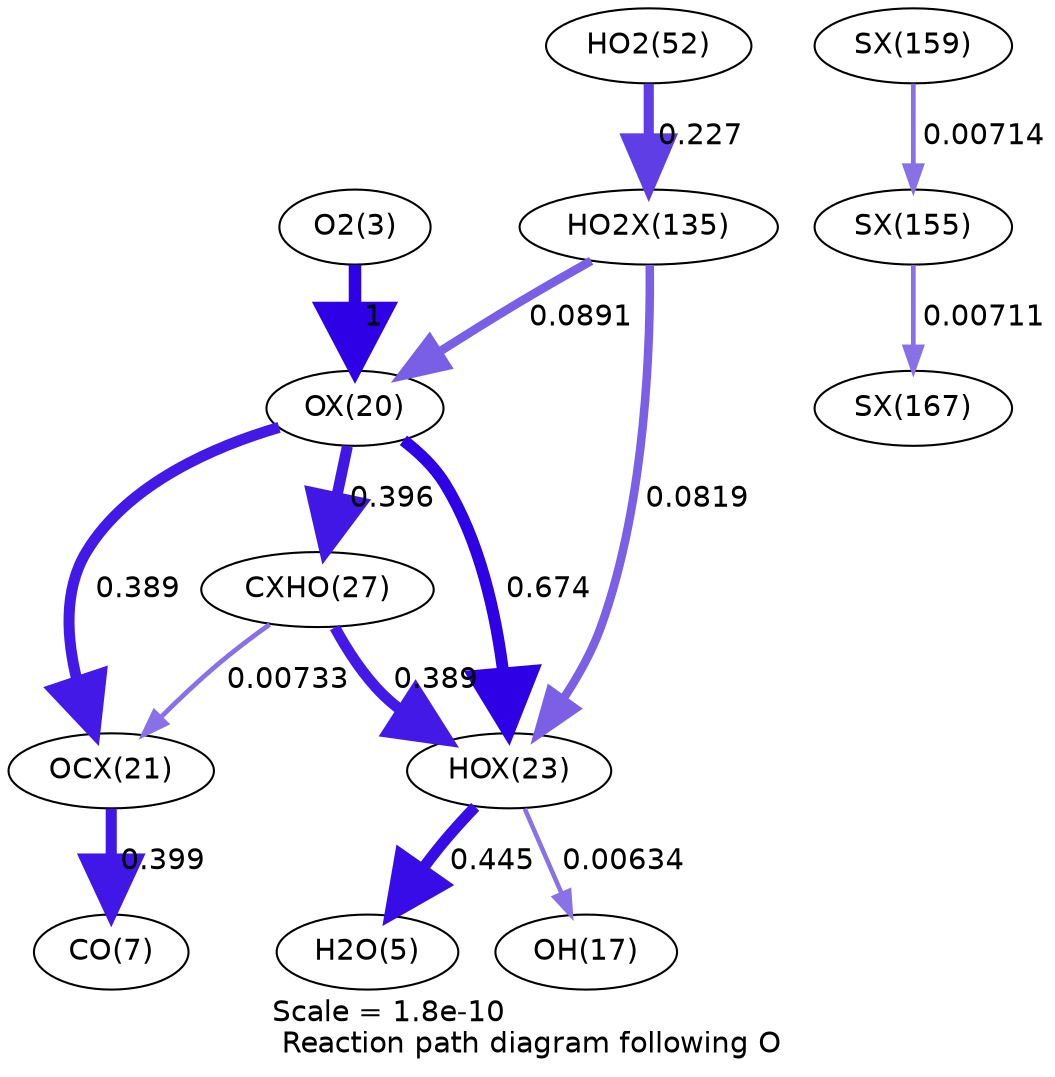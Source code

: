 digraph reaction_paths {
center=1;
s5 -> s24[fontname="Helvetica", penwidth=6, arrowsize=3, color="0.7, 1.5, 0.9"
, label=" 1"];
s24 -> s27[fontname="Helvetica", penwidth=5.7, arrowsize=2.85, color="0.7, 1.17, 0.9"
, label=" 0.674"];
s24 -> s30[fontname="Helvetica", penwidth=5.3, arrowsize=2.65, color="0.7, 0.896, 0.9"
, label=" 0.396"];
s24 -> s25[fontname="Helvetica", penwidth=5.29, arrowsize=2.64, color="0.7, 0.889, 0.9"
, label=" 0.389"];
s41 -> s24[fontname="Helvetica", penwidth=4.17, arrowsize=2.09, color="0.7, 0.589, 0.9"
, label=" 0.0891"];
s27 -> s19[fontname="Helvetica", penwidth=2.18, arrowsize=1.09, color="0.7, 0.506, 0.9"
, label=" 0.00634"];
s27 -> s7[fontname="Helvetica", penwidth=5.39, arrowsize=2.69, color="0.7, 0.945, 0.9"
, label=" 0.445"];
s30 -> s27[fontname="Helvetica", penwidth=5.29, arrowsize=2.64, color="0.7, 0.889, 0.9"
, label=" 0.389"];
s41 -> s27[fontname="Helvetica", penwidth=4.11, arrowsize=2.06, color="0.7, 0.582, 0.9"
, label=" 0.0819"];
s30 -> s25[fontname="Helvetica", penwidth=2.29, arrowsize=1.14, color="0.7, 0.507, 0.9"
, label=" 0.00733"];
s25 -> s9[fontname="Helvetica", penwidth=5.31, arrowsize=2.65, color="0.7, 0.899, 0.9"
, label=" 0.399"];
s21 -> s41[fontname="Helvetica", penwidth=4.88, arrowsize=2.44, color="0.7, 0.727, 0.9"
, label=" 0.227"];
s45 -> s44[fontname="Helvetica", penwidth=2.27, arrowsize=1.13, color="0.7, 0.507, 0.9"
, label=" 0.00714"];
s44 -> s46[fontname="Helvetica", penwidth=2.27, arrowsize=1.13, color="0.7, 0.507, 0.9"
, label=" 0.00711"];
s5 [ fontname="Helvetica", label="O2(3)"];
s7 [ fontname="Helvetica", label="H2O(5)"];
s9 [ fontname="Helvetica", label="CO(7)"];
s19 [ fontname="Helvetica", label="OH(17)"];
s21 [ fontname="Helvetica", label="HO2(52)"];
s24 [ fontname="Helvetica", label="OX(20)"];
s25 [ fontname="Helvetica", label="OCX(21)"];
s27 [ fontname="Helvetica", label="HOX(23)"];
s30 [ fontname="Helvetica", label="CXHO(27)"];
s41 [ fontname="Helvetica", label="HO2X(135)"];
s44 [ fontname="Helvetica", label="SX(155)"];
s45 [ fontname="Helvetica", label="SX(159)"];
s46 [ fontname="Helvetica", label="SX(167)"];
 label = "Scale = 1.8e-10\l Reaction path diagram following O";
 fontname = "Helvetica";
}

